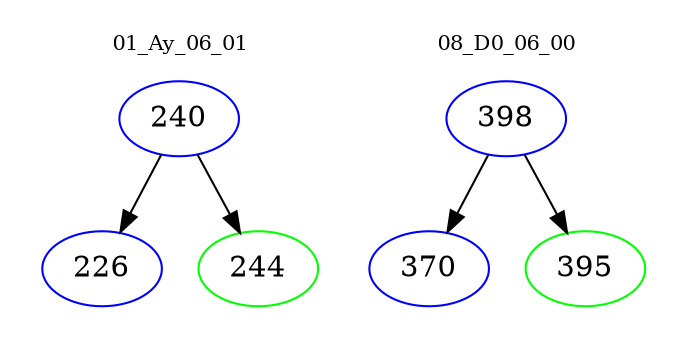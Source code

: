 digraph{
subgraph cluster_0 {
color = white
label = "01_Ay_06_01";
fontsize=10;
T0_240 [label="240", color="blue"]
T0_240 -> T0_226 [color="black"]
T0_226 [label="226", color="blue"]
T0_240 -> T0_244 [color="black"]
T0_244 [label="244", color="green"]
}
subgraph cluster_1 {
color = white
label = "08_D0_06_00";
fontsize=10;
T1_398 [label="398", color="blue"]
T1_398 -> T1_370 [color="black"]
T1_370 [label="370", color="blue"]
T1_398 -> T1_395 [color="black"]
T1_395 [label="395", color="green"]
}
}
